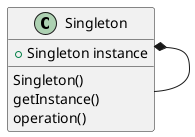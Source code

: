 @startuml
  Class Singleton{
    +Singleton instance

    Singleton()
    getInstance()
    operation()
  }

  Singleton *-- Singleton
@enduml
